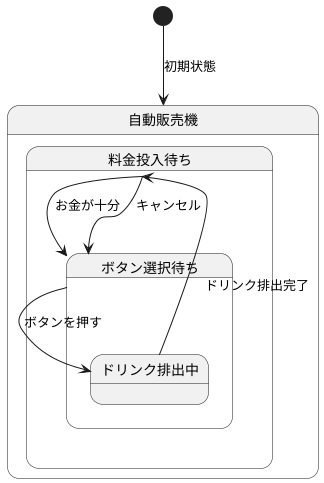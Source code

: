 @startuml 6-4
[*] --> 自動販売機 : 初期状態

state 自動販売機 {
  state 料金投入待ち {
    料金投入待ち --> ボタン選択待ち : お金が十分
    料金投入待ち --> ボタン選択待ち : キャンセル
  }
  state ボタン選択待ち {
    ボタン選択待ち --> ドリンク排出中 : ボタンを押す
  }
  state ドリンク排出中 {
    ドリンク排出中 --> 料金投入待ち : ドリンク排出完了
  }
}

@enduml
